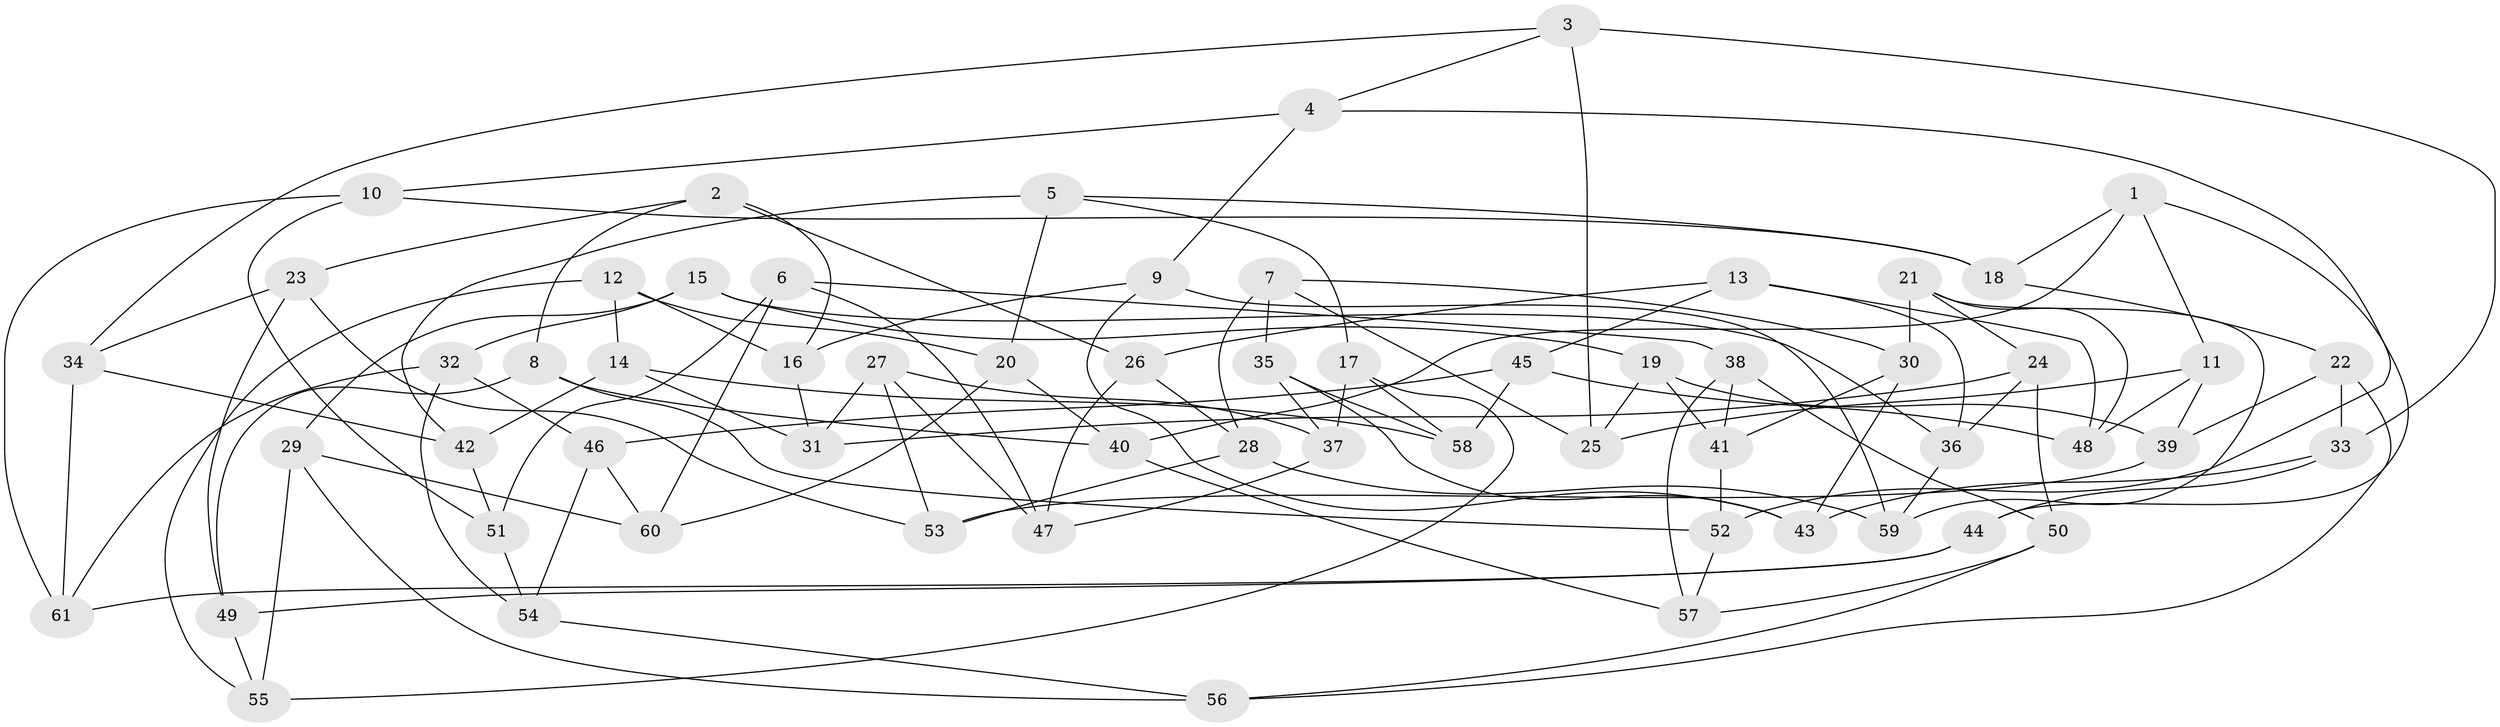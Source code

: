 // coarse degree distribution, {8: 0.05555555555555555, 12: 0.027777777777777776, 9: 0.05555555555555555, 5: 0.19444444444444445, 6: 0.1111111111111111, 4: 0.5277777777777778, 3: 0.027777777777777776}
// Generated by graph-tools (version 1.1) at 2025/20/03/04/25 18:20:53]
// undirected, 61 vertices, 122 edges
graph export_dot {
graph [start="1"]
  node [color=gray90,style=filled];
  1;
  2;
  3;
  4;
  5;
  6;
  7;
  8;
  9;
  10;
  11;
  12;
  13;
  14;
  15;
  16;
  17;
  18;
  19;
  20;
  21;
  22;
  23;
  24;
  25;
  26;
  27;
  28;
  29;
  30;
  31;
  32;
  33;
  34;
  35;
  36;
  37;
  38;
  39;
  40;
  41;
  42;
  43;
  44;
  45;
  46;
  47;
  48;
  49;
  50;
  51;
  52;
  53;
  54;
  55;
  56;
  57;
  58;
  59;
  60;
  61;
  1 -- 11;
  1 -- 40;
  1 -- 44;
  1 -- 18;
  2 -- 8;
  2 -- 16;
  2 -- 26;
  2 -- 23;
  3 -- 33;
  3 -- 25;
  3 -- 4;
  3 -- 34;
  4 -- 10;
  4 -- 9;
  4 -- 52;
  5 -- 42;
  5 -- 18;
  5 -- 17;
  5 -- 20;
  6 -- 60;
  6 -- 38;
  6 -- 47;
  6 -- 51;
  7 -- 25;
  7 -- 30;
  7 -- 35;
  7 -- 28;
  8 -- 49;
  8 -- 52;
  8 -- 40;
  9 -- 59;
  9 -- 16;
  9 -- 43;
  10 -- 18;
  10 -- 61;
  10 -- 51;
  11 -- 48;
  11 -- 25;
  11 -- 39;
  12 -- 20;
  12 -- 55;
  12 -- 16;
  12 -- 14;
  13 -- 48;
  13 -- 26;
  13 -- 45;
  13 -- 36;
  14 -- 42;
  14 -- 31;
  14 -- 58;
  15 -- 32;
  15 -- 19;
  15 -- 29;
  15 -- 36;
  16 -- 31;
  17 -- 37;
  17 -- 58;
  17 -- 55;
  18 -- 22;
  19 -- 25;
  19 -- 39;
  19 -- 41;
  20 -- 60;
  20 -- 40;
  21 -- 48;
  21 -- 59;
  21 -- 24;
  21 -- 30;
  22 -- 33;
  22 -- 56;
  22 -- 39;
  23 -- 53;
  23 -- 49;
  23 -- 34;
  24 -- 31;
  24 -- 50;
  24 -- 36;
  26 -- 47;
  26 -- 28;
  27 -- 31;
  27 -- 47;
  27 -- 37;
  27 -- 53;
  28 -- 53;
  28 -- 59;
  29 -- 60;
  29 -- 56;
  29 -- 55;
  30 -- 41;
  30 -- 43;
  32 -- 46;
  32 -- 61;
  32 -- 54;
  33 -- 43;
  33 -- 44;
  34 -- 61;
  34 -- 42;
  35 -- 43;
  35 -- 58;
  35 -- 37;
  36 -- 59;
  37 -- 47;
  38 -- 57;
  38 -- 41;
  38 -- 50;
  39 -- 53;
  40 -- 57;
  41 -- 52;
  42 -- 51;
  44 -- 61;
  44 -- 49;
  45 -- 58;
  45 -- 46;
  45 -- 48;
  46 -- 54;
  46 -- 60;
  49 -- 55;
  50 -- 56;
  50 -- 57;
  51 -- 54;
  52 -- 57;
  54 -- 56;
}
